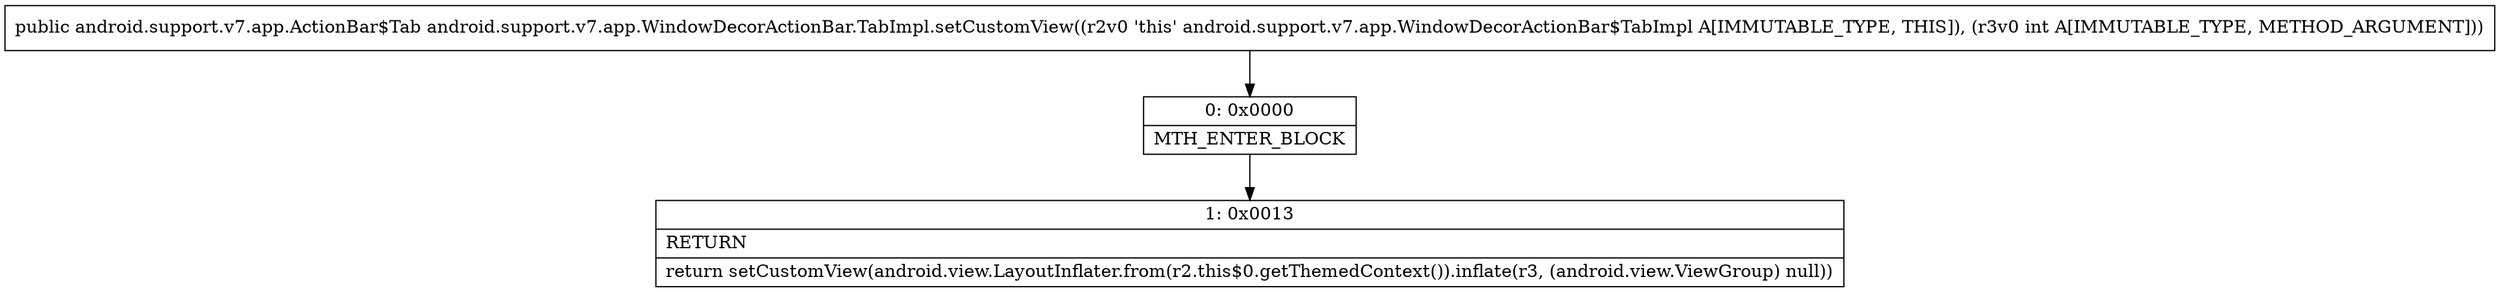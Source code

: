 digraph "CFG forandroid.support.v7.app.WindowDecorActionBar.TabImpl.setCustomView(I)Landroid\/support\/v7\/app\/ActionBar$Tab;" {
Node_0 [shape=record,label="{0\:\ 0x0000|MTH_ENTER_BLOCK\l}"];
Node_1 [shape=record,label="{1\:\ 0x0013|RETURN\l|return setCustomView(android.view.LayoutInflater.from(r2.this$0.getThemedContext()).inflate(r3, (android.view.ViewGroup) null))\l}"];
MethodNode[shape=record,label="{public android.support.v7.app.ActionBar$Tab android.support.v7.app.WindowDecorActionBar.TabImpl.setCustomView((r2v0 'this' android.support.v7.app.WindowDecorActionBar$TabImpl A[IMMUTABLE_TYPE, THIS]), (r3v0 int A[IMMUTABLE_TYPE, METHOD_ARGUMENT])) }"];
MethodNode -> Node_0;
Node_0 -> Node_1;
}

